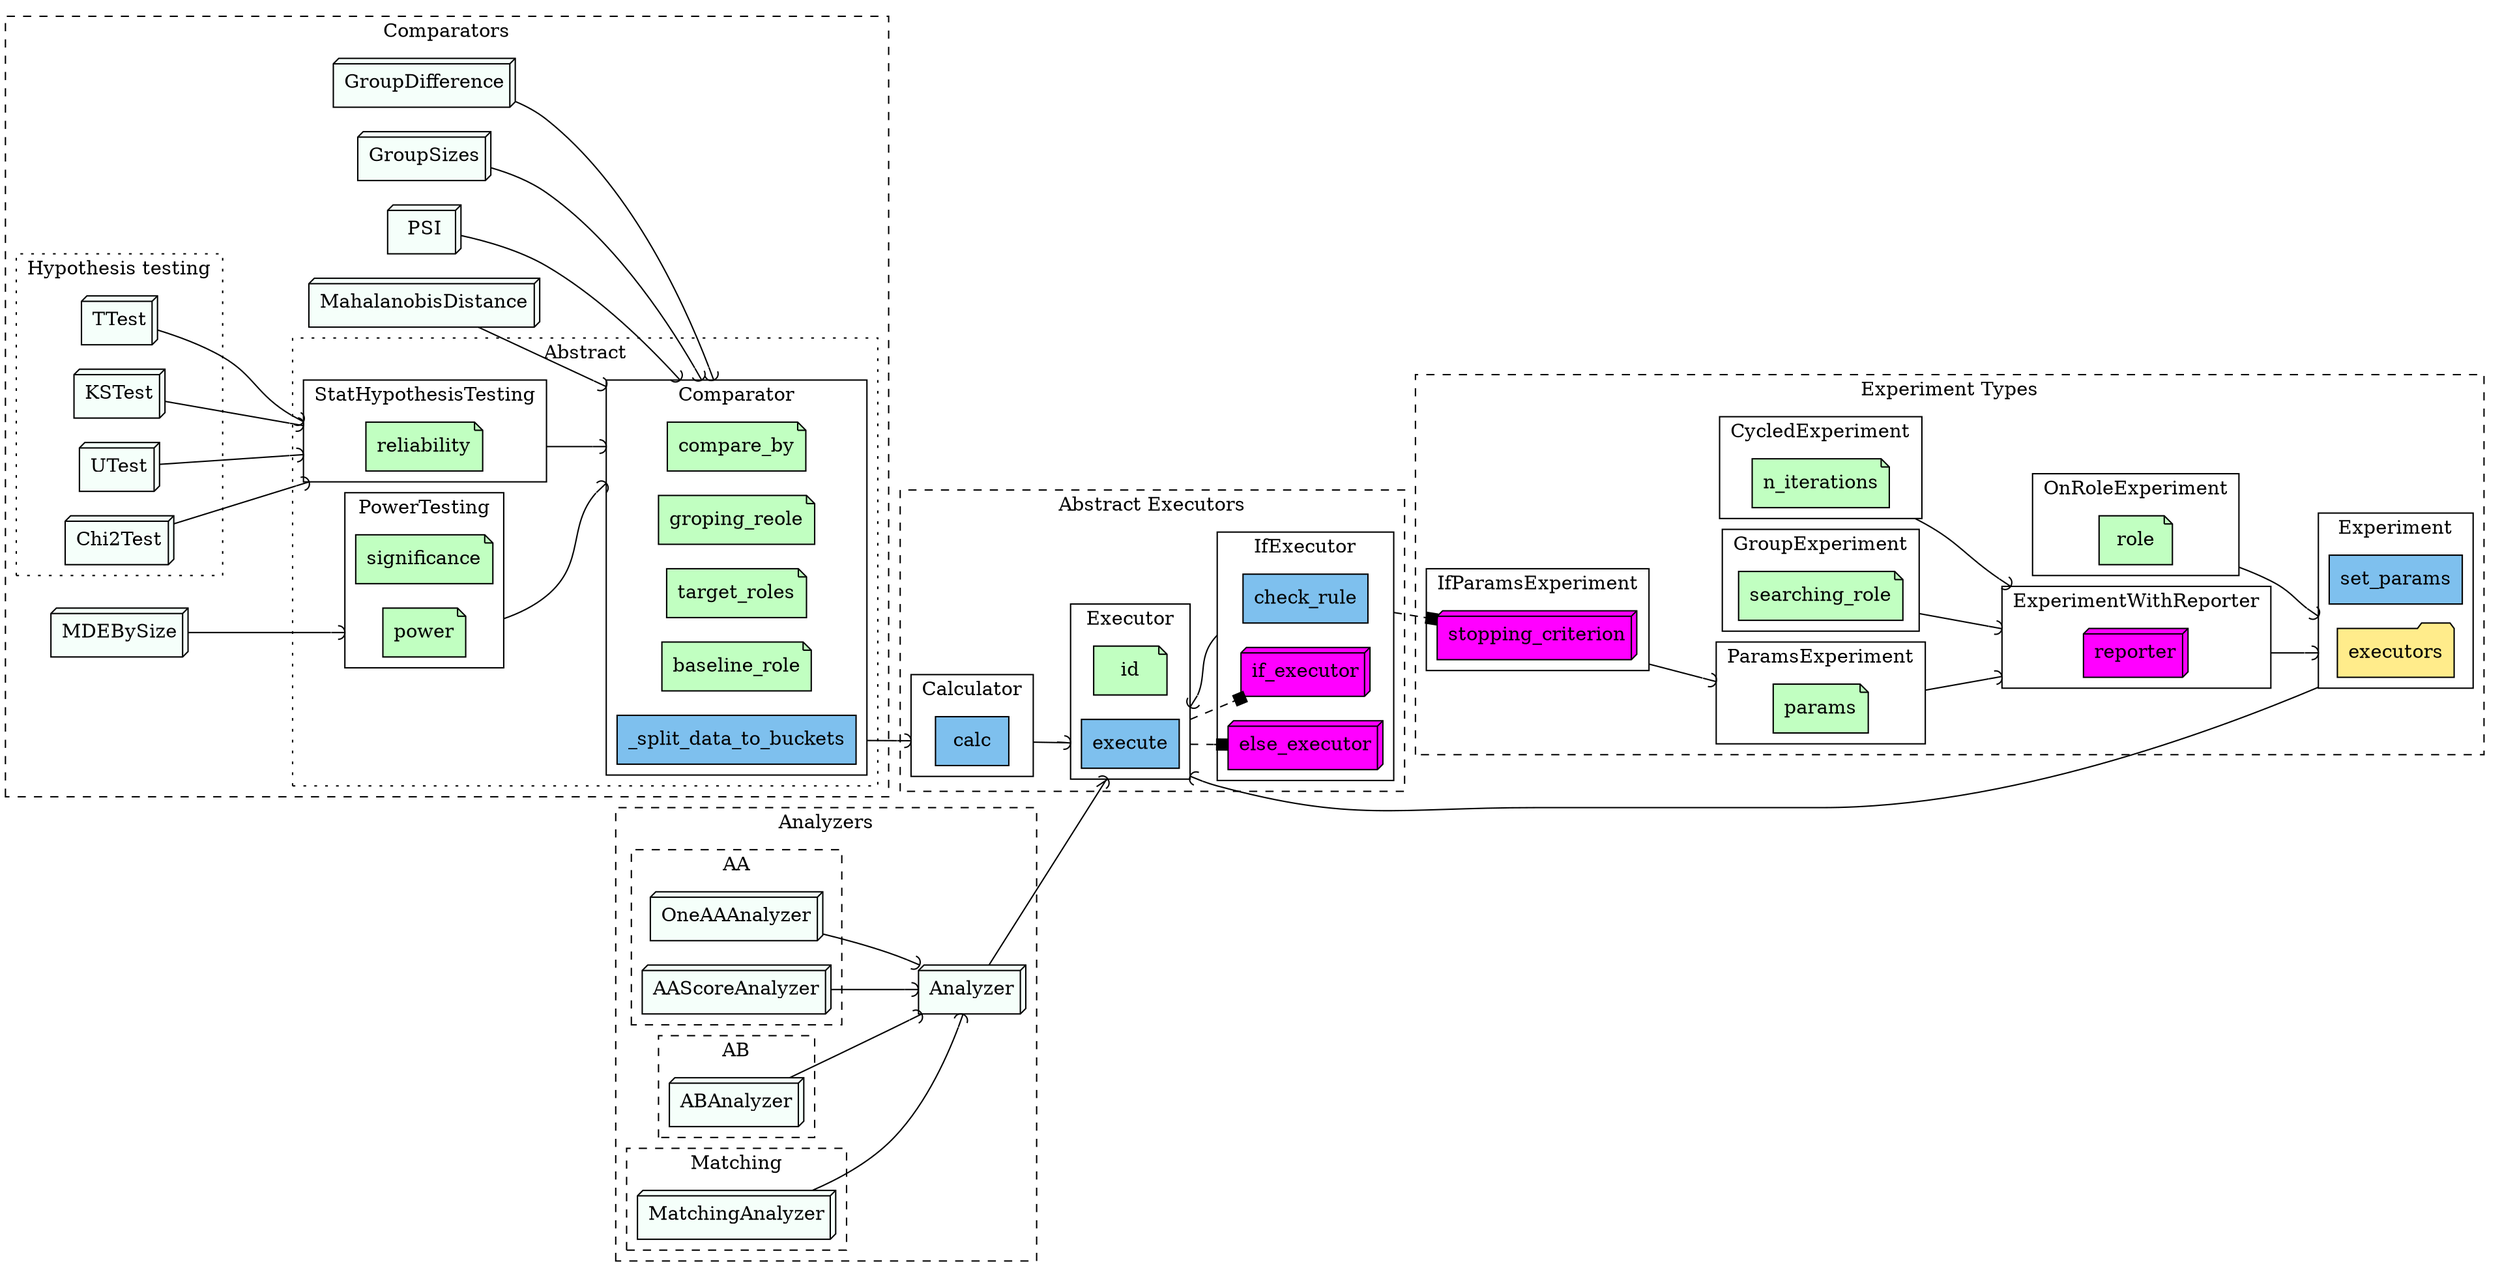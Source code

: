 digraph Architecture{
    rankdir=LR
    node[style="filled"]
    compound=true

    subgraph atributes{
        node[shape=note, fillcolor=darkseagreen1]
        id
        role
        n_iterations
        searching_role
        params
        compare_by
        groping_reole,
        target_roles,
        baseline_role
        reliability
        significance,
        power
    }

    subgraph functions{
        node[shape=box, fillcolor=skyblue2]
        execute
        calc
        check_rule
        set_params
        _split_data_to_buckets
    }

    subgraph objects{
        node[shape=box3d, fillcolor=fuchsia]
        if_executor
        else_executor
        reporter
        stopping_criterion
        // Analyzers----------------
        analyzer[label="Analyzer", fillcolor=mintcream]
        one_aa_analyzer[label="OneAAAnalyzer", fillcolor=mintcream]
        aa_score_analyzer[label="AAScoreAnalyzer", fillcolor=mintcream]
        ab_analyzer[label="ABAnalyzer", fillcolor=mintcream]
        matching_analyzer[label="MatchingAnalyzer", fillcolor=mintcream]
        // Comporators-------------
        group_diff[label="GroupDifference", fillcolor=mintcream]
        group_sizes[label="GroupSizes", fillcolor=mintcream]
        psi[label="PSI", fillcolor=mintcream]
        maha_dist[label="MahalanobisDistance", fillcolor=mintcream]
        ttest[label="TTest", fillcolor=mintcream]
        kstest[label="KSTest", fillcolor=mintcream]
        utest[label="UTest", fillcolor=mintcream]
        chi2test[label="Chi2Test", fillcolor=mintcream]
        mdebysize[label="MDEBySize", fillcolor=mintcream]
    }

    subgraph collections{
        node[shape=folder, fillcolor=lightgoldenrod1]
        executors
    }

    subgraph cluster_abstract_executors{
        graph[label="Abstract Executors", style="dashed"]

         subgraph cluster_executor{
        graph[label="Executor", style="solid"]
        id
        execute
        }

        subgraph cluster_calculator{
            graph[label="Calculator", style="solid"]
            calc
        }
        calc -> execute [        
            arrowhead=curve
            ltail=cluster_calculator
            lhead=cluster_executor
        ]

        subgraph cluster_if_executor{
            graph[label="IfExecutor", style="solid"]
            check_rule
            if_executor
            else_executor
        }
        check_rule -> execute [        
            arrowhead=curve
            ltail=cluster_if_executor
            lhead=cluster_executor
        ]
        execute -> {if_executor, else_executor} [
            style=dashed
            arrowhead=box
            ltail=cluster_executor
        ]
    }

    subgraph cluster_experiments{
        graph[label="Experiment Types", style="dashed"]

        subgraph cluster_experiment{
            graph[label="Experiment", style="solid"]
            executors
            set_params
        }
        executors -> execute [        
            arrowhead=curve
            ltail=cluster_experiment
            lhead=cluster_executor
        ]

        subgraph cluster_on_role_experiment{
            graph[label="OnRoleExperiment", style="solid"]
            role
        }
        role -> executors [        
            arrowhead=curve
            ltail=cluster_on_role_experiment
            lhead=cluster_experiment
        ]

        subgraph cluster_experiment_with_reporter{
            graph[label="ExperimentWithReporter", style="solid"]
            reporter
        }
        reporter -> executors [        
            arrowhead=curve
            ltail=cluster_experiment_with_reporter
            lhead=cluster_experiment
        ]

        subgraph cluster_cycled_experiment{
            graph[label="CycledExperiment", style="solid"]
            n_iterations
        }
        n_iterations -> reporter [        
            arrowhead=curve
            ltail=cluster_cycled_experiment
            lhead=cluster_experiment_with_reporter
        ]

        subgraph cluster_group_experiment{
            graph[label="GroupExperiment", style="solid"]
            searching_role
        }
        searching_role -> reporter [        
            arrowhead=curve
            ltail=cluster_group_experiment
            lhead=cluster_experiment_with_reporter
        ]

        subgraph cluster_params_experiment{
            graph[label="ParamsExperiment", style="solid"]
            params
        }
        params -> reporter [        
            arrowhead=curve
            ltail=cluster_params_experiment
            lhead=cluster_experiment_with_reporter
        ]

        subgraph cluster_if_params_experiment{
            graph[label="IfParamsExperiment", style="solid"]
            stopping_criterion
        }
        stopping_criterion -> params [        
            arrowhead=curve
            ltail=cluster_if_params_experiment
            lhead=cluster_params_experiment
        ]
        check_rule -> stopping_criterion [
            style=dashed
            arrowhead=box
            ltail=cluster_if_executor
        ]
    }

    subgraph cluster_analyzers{
        graph[label="Analyzers", style="dashed"]
        analyzer
        subgraph cluster_aa_analyzers{
            graph[label="AA", style="dashed"]
            one_aa_analyzer
            aa_score_analyzer
        }
        subgraph cluster_ab_analyzers{
            graph[label="AB", style="dashed"]
            ab_analyzer
        }
        subgraph cluster_matching_analyzers{
            graph[label="Matching", style="dashed"]
            matching_analyzer
        }
        analyzer -> execute [        
            arrowhead=curve
            lhead=cluster_executor
        ]

        {
            one_aa_analyzer,
            aa_score_analyzer,
            ab_analyzer,
            matching_analyzer
        } -> analyzer [arrowhead=curve]
    }

    subgraph cluster_comparators{
        graph[label="Comparators", style="dashed"]

        subgraph cluster_abstract_comporators{
            graph[label="Abstract", style="dotted"]

            subgraph cluster_comporator{
                graph[label="Comparator", style="solid"]
                _split_data_to_buckets
                compare_by
                groping_reole
                target_roles
                baseline_role
            }
            _split_data_to_buckets -> calc [        
                arrowhead=curve
                ltail=cluster_comporator
                lhead=cluster_calculator
            ]

            subgraph cluster_stat_hyp_testing{
                graph[label="StatHypothesisTesting", style="solid"]
                reliability
            }
            reliability -> compare_by [        
                arrowhead=curve
                ltail=cluster_stat_hyp_testing
                lhead=cluster_comporator
            ]

            subgraph cluster_power_testing{
                graph[label="PowerTesting", style="solid"]
                significance
                power
            }
            power -> compare_by [        
                arrowhead=curve
                ltail=cluster_power_testing
                lhead=cluster_comporator
            ]
        }

        {
            group_diff, 
            group_sizes
            psi
            maha_dist
        } -> compare_by [        
            arrowhead=curve
            lhead=cluster_comporator
        ]

        subgraph cluster_hyp_testing{
            graph[label="Hypothesis testing", style=dotted]
            {
                ttest
                kstest
                utest
                chi2test
            } -> reliability [        
                arrowhead=curve
                lhead=cluster_stat_hyp_testing
            ]
        }

        mdebysize -> power [        
            arrowhead=curve
            lhead=cluster_power_testing
        ]
    }
}